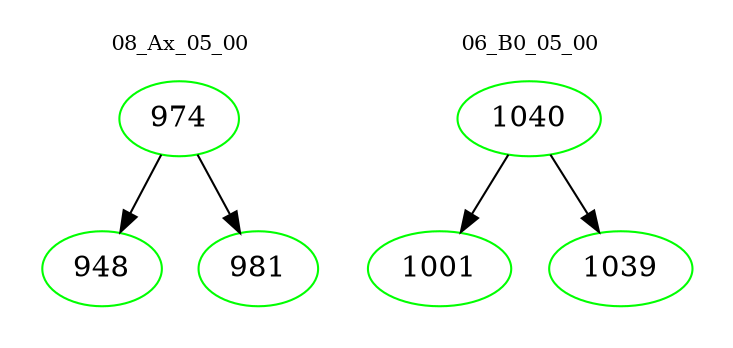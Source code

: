 digraph{
subgraph cluster_0 {
color = white
label = "08_Ax_05_00";
fontsize=10;
T0_974 [label="974", color="green"]
T0_974 -> T0_948 [color="black"]
T0_948 [label="948", color="green"]
T0_974 -> T0_981 [color="black"]
T0_981 [label="981", color="green"]
}
subgraph cluster_1 {
color = white
label = "06_B0_05_00";
fontsize=10;
T1_1040 [label="1040", color="green"]
T1_1040 -> T1_1001 [color="black"]
T1_1001 [label="1001", color="green"]
T1_1040 -> T1_1039 [color="black"]
T1_1039 [label="1039", color="green"]
}
}
